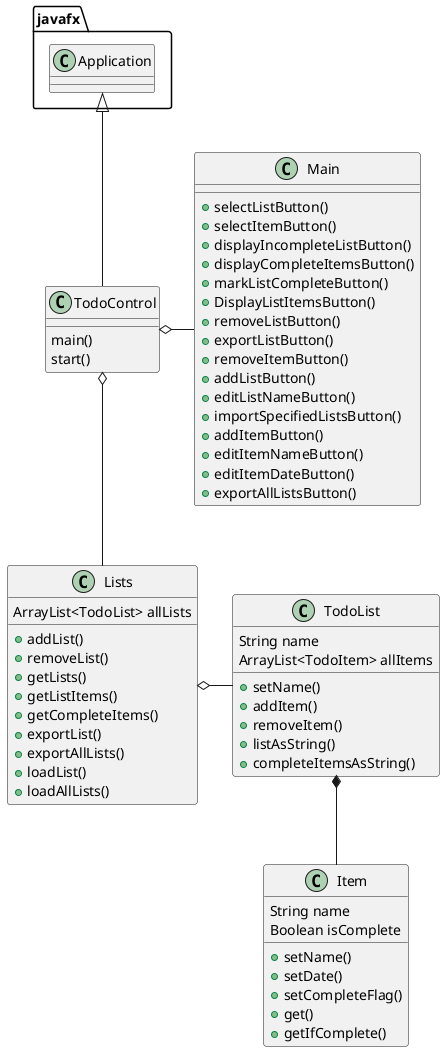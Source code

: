 @startuml
'https://plantuml.com/class-diagram

class TodoControl{
    main()
    start()
}

class Main{
    +selectListButton()
    +selectItemButton()
    +displayIncompleteListButton()
    +displayCompleteItemsButton()
    +markListCompleteButton()
    +DisplayListItemsButton()
    +removeListButton()
    +exportListButton()
    +removeItemButton()
    +addListButton()
    +editListNameButton()
    +importSpecifiedListsButton()
    +addItemButton()
    +editItemNameButton()
    +editItemDateButton()
    +exportAllListsButton()
}

class Lists{
    ArrayList<TodoList> allLists

    +addList()
    +removeList()
    +getLists()
    +getListItems()
    +getCompleteItems()
    +exportList()
    +exportAllLists()
    +loadList()
    +loadAllLists()
}

class TodoList{
    String name
    ArrayList<TodoItem> allItems

    +setName()
    +addItem()
    +removeItem()
    +listAsString()
    +completeItemsAsString()
}

class Item{
    String name
    Boolean isComplete

    +setName()
    +setDate()
    +setCompleteFlag()
    +get()
    +getIfComplete()
}

javafx.Application <|-- TodoControl
TodoControl o-- Lists
TodoControl o- Main
TodoList *-- Item
Lists o- TodoList
@enduml